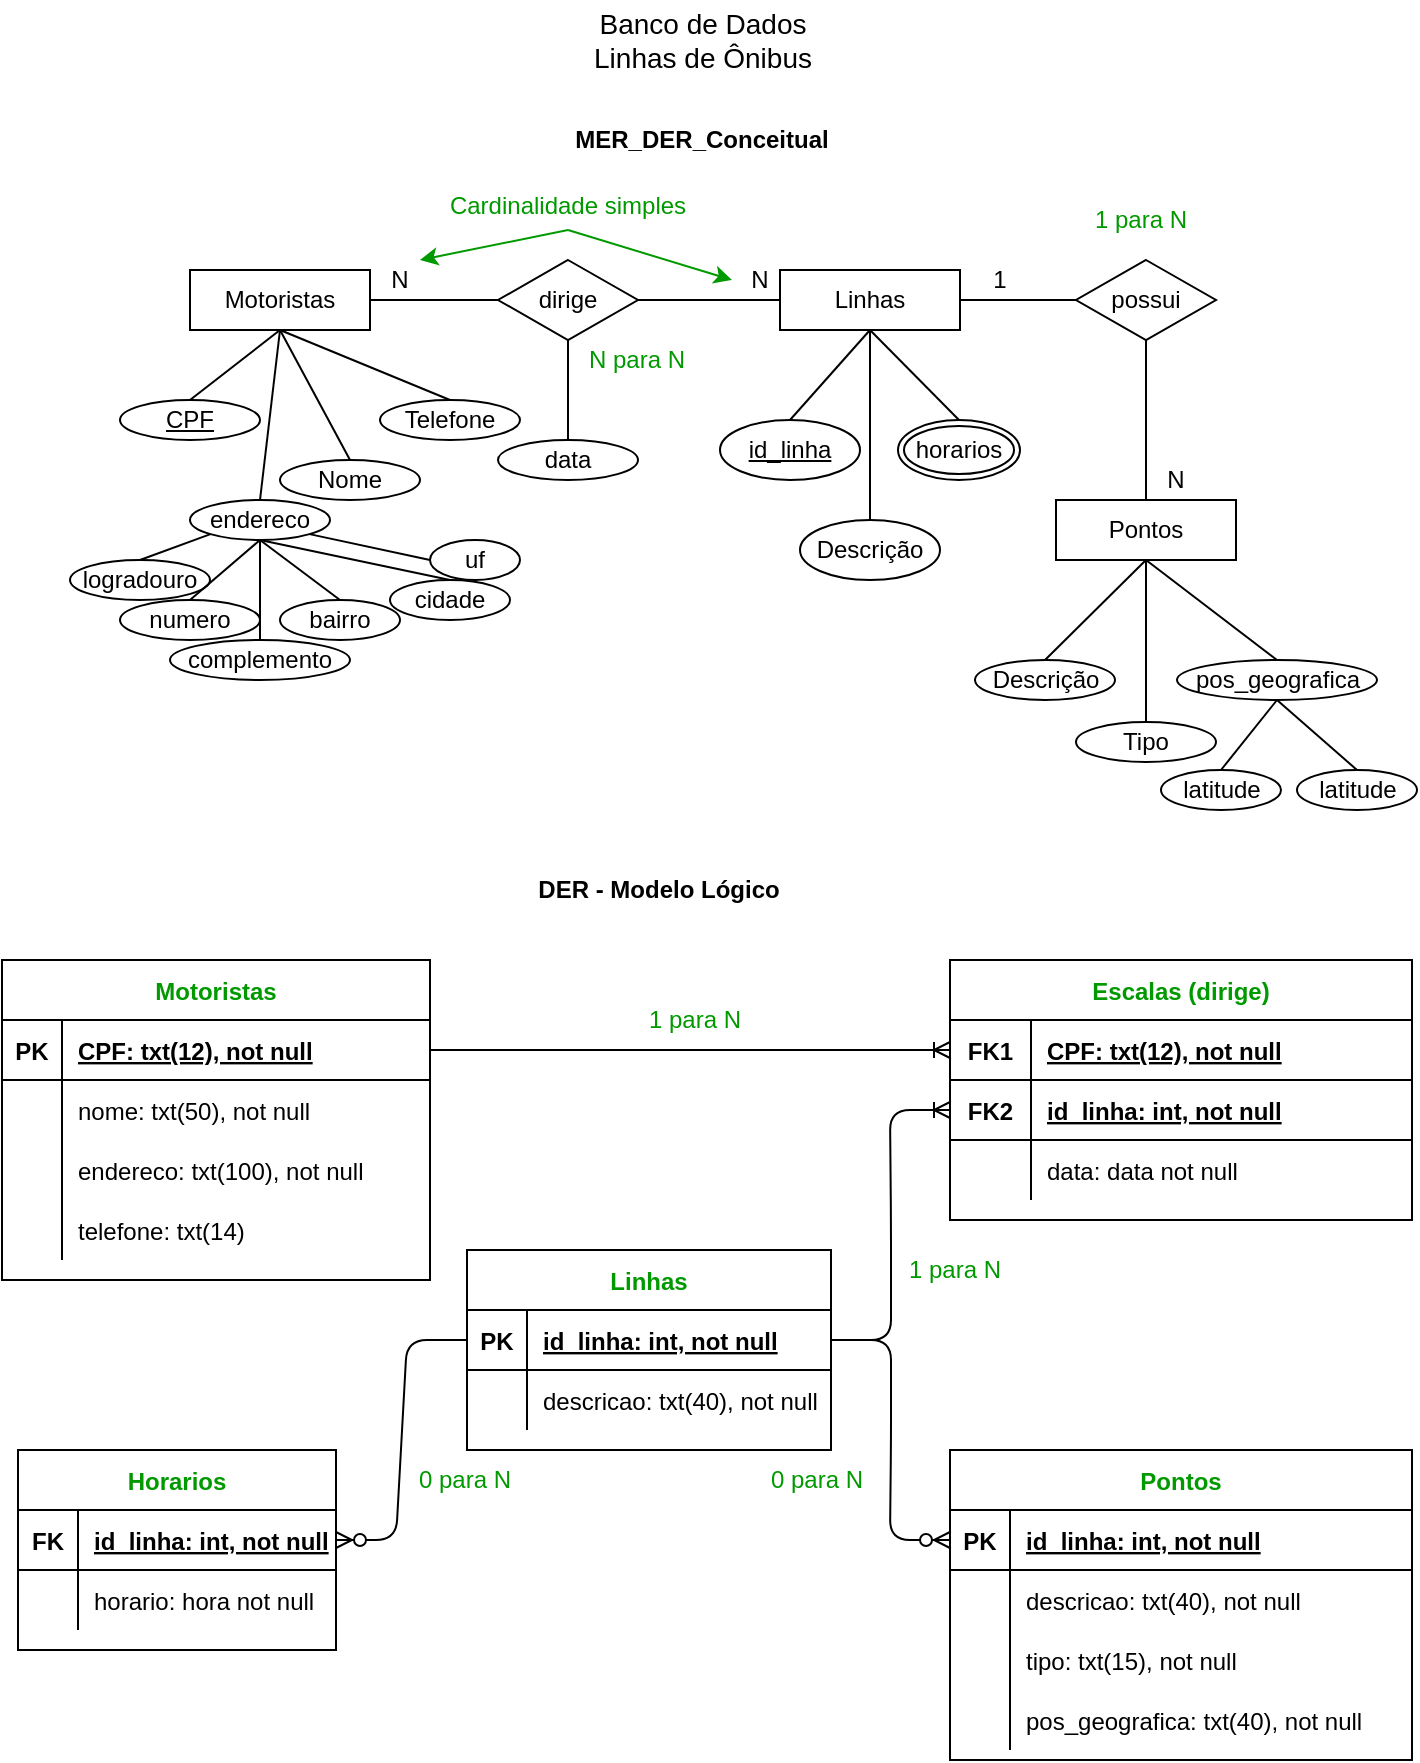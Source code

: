 <mxfile version="14.9.6" type="device"><diagram id="WZyPg6S1BU_BURPYEIjD" name="Page-1"><mxGraphModel dx="1185" dy="588" grid="1" gridSize="10" guides="1" tooltips="1" connect="1" arrows="1" fold="1" page="1" pageScale="1" pageWidth="827" pageHeight="1169" math="0" shadow="0"><root><mxCell id="0"/><mxCell id="1" parent="0"/><mxCell id="3CQxLzvppIwBlzLmNVdO-1" value="Motoristas" style="rounded=0;whiteSpace=wrap;html=1;" parent="1" vertex="1"><mxGeometry x="149" y="165" width="90" height="30" as="geometry"/></mxCell><mxCell id="3CQxLzvppIwBlzLmNVdO-2" style="rounded=0;orthogonalLoop=1;jettySize=auto;html=1;exitX=0.5;exitY=0;exitDx=0;exitDy=0;endArrow=none;endFill=0;entryX=0.5;entryY=1;entryDx=0;entryDy=0;" parent="1" source="3CQxLzvppIwBlzLmNVdO-3" target="3CQxLzvppIwBlzLmNVdO-1" edge="1"><mxGeometry relative="1" as="geometry"><mxPoint x="189" y="195" as="targetPoint"/></mxGeometry></mxCell><mxCell id="3CQxLzvppIwBlzLmNVdO-3" value="CPF" style="ellipse;whiteSpace=wrap;html=1;fontStyle=4" parent="1" vertex="1"><mxGeometry x="114" y="230" width="70" height="20" as="geometry"/></mxCell><mxCell id="3CQxLzvppIwBlzLmNVdO-4" style="edgeStyle=none;rounded=0;orthogonalLoop=1;jettySize=auto;html=1;exitX=0.5;exitY=0;exitDx=0;exitDy=0;endArrow=none;endFill=0;entryX=0.5;entryY=1;entryDx=0;entryDy=0;" parent="1" source="3CQxLzvppIwBlzLmNVdO-5" target="3CQxLzvppIwBlzLmNVdO-1" edge="1"><mxGeometry relative="1" as="geometry"><mxPoint x="199" y="195" as="targetPoint"/></mxGeometry></mxCell><mxCell id="3CQxLzvppIwBlzLmNVdO-5" value="Nome" style="ellipse;whiteSpace=wrap;html=1;" parent="1" vertex="1"><mxGeometry x="194" y="260" width="70" height="20" as="geometry"/></mxCell><mxCell id="3CQxLzvppIwBlzLmNVdO-6" style="edgeStyle=none;rounded=0;orthogonalLoop=1;jettySize=auto;html=1;exitX=0.5;exitY=0;exitDx=0;exitDy=0;endArrow=none;endFill=0;entryX=0.5;entryY=1;entryDx=0;entryDy=0;" parent="1" source="3CQxLzvppIwBlzLmNVdO-7" target="3CQxLzvppIwBlzLmNVdO-1" edge="1"><mxGeometry relative="1" as="geometry"><mxPoint x="219" y="200" as="targetPoint"/></mxGeometry></mxCell><mxCell id="3CQxLzvppIwBlzLmNVdO-7" value="Telefone" style="ellipse;whiteSpace=wrap;html=1;" parent="1" vertex="1"><mxGeometry x="244" y="230" width="70" height="20" as="geometry"/></mxCell><mxCell id="pTmxOj015M6I7XcyV7BV-4" style="rounded=0;orthogonalLoop=1;jettySize=auto;html=1;exitX=0.5;exitY=0;exitDx=0;exitDy=0;entryX=0.5;entryY=1;entryDx=0;entryDy=0;endArrow=none;endFill=0;" edge="1" parent="1" source="3CQxLzvppIwBlzLmNVdO-10" target="3CQxLzvppIwBlzLmNVdO-24"><mxGeometry relative="1" as="geometry"/></mxCell><mxCell id="3CQxLzvppIwBlzLmNVdO-10" value="Pontos" style="rounded=0;whiteSpace=wrap;html=1;" parent="1" vertex="1"><mxGeometry x="582" y="280" width="90" height="30" as="geometry"/></mxCell><mxCell id="3CQxLzvppIwBlzLmNVdO-13" style="edgeStyle=none;rounded=0;orthogonalLoop=1;jettySize=auto;html=1;endArrow=none;endFill=0;exitX=0.5;exitY=0;exitDx=0;exitDy=0;entryX=0.5;entryY=1;entryDx=0;entryDy=0;" parent="1" source="3CQxLzvppIwBlzLmNVdO-14" target="3CQxLzvppIwBlzLmNVdO-10" edge="1"><mxGeometry relative="1" as="geometry"><mxPoint x="591.5" y="340" as="sourcePoint"/><mxPoint x="602.5" y="330" as="targetPoint"/></mxGeometry></mxCell><mxCell id="3CQxLzvppIwBlzLmNVdO-14" value="Descrição" style="ellipse;whiteSpace=wrap;html=1;" parent="1" vertex="1"><mxGeometry x="541.5" y="360" width="70" height="20" as="geometry"/></mxCell><mxCell id="3CQxLzvppIwBlzLmNVdO-15" style="edgeStyle=none;rounded=0;orthogonalLoop=1;jettySize=auto;html=1;exitX=0.5;exitY=0;exitDx=0;exitDy=0;entryX=0.5;entryY=1;entryDx=0;entryDy=0;endArrow=none;endFill=0;" parent="1" source="3CQxLzvppIwBlzLmNVdO-16" target="3CQxLzvppIwBlzLmNVdO-10" edge="1"><mxGeometry relative="1" as="geometry"/></mxCell><mxCell id="3CQxLzvppIwBlzLmNVdO-16" value="Tipo" style="ellipse;whiteSpace=wrap;html=1;" parent="1" vertex="1"><mxGeometry x="592" y="391" width="70" height="20" as="geometry"/></mxCell><mxCell id="3CQxLzvppIwBlzLmNVdO-18" value="Linhas" style="rounded=0;whiteSpace=wrap;html=1;" parent="1" vertex="1"><mxGeometry x="444" y="165" width="90" height="30" as="geometry"/></mxCell><mxCell id="3CQxLzvppIwBlzLmNVdO-22" style="edgeStyle=none;rounded=0;orthogonalLoop=1;jettySize=auto;html=1;exitX=0.5;exitY=0;exitDx=0;exitDy=0;entryX=0.5;entryY=1;entryDx=0;entryDy=0;endArrow=none;endFill=0;" parent="1" source="3CQxLzvppIwBlzLmNVdO-19" target="3CQxLzvppIwBlzLmNVdO-18" edge="1"><mxGeometry relative="1" as="geometry"/></mxCell><mxCell id="3CQxLzvppIwBlzLmNVdO-19" value="Descrição" style="ellipse;whiteSpace=wrap;html=1;" parent="1" vertex="1"><mxGeometry x="454" y="290" width="70" height="30" as="geometry"/></mxCell><mxCell id="3CQxLzvppIwBlzLmNVdO-21" style="rounded=0;orthogonalLoop=1;jettySize=auto;html=1;exitX=0.5;exitY=0;exitDx=0;exitDy=0;entryX=0.5;entryY=1;entryDx=0;entryDy=0;endArrow=none;endFill=0;" parent="1" source="3CQxLzvppIwBlzLmNVdO-20" target="3CQxLzvppIwBlzLmNVdO-18" edge="1"><mxGeometry relative="1" as="geometry"/></mxCell><mxCell id="3CQxLzvppIwBlzLmNVdO-20" value="id_linha" style="ellipse;whiteSpace=wrap;html=1;fontStyle=4" parent="1" vertex="1"><mxGeometry x="414" y="240" width="70" height="30" as="geometry"/></mxCell><mxCell id="3CQxLzvppIwBlzLmNVdO-26" style="edgeStyle=none;rounded=0;orthogonalLoop=1;jettySize=auto;html=1;exitX=0;exitY=0.5;exitDx=0;exitDy=0;entryX=1;entryY=0.5;entryDx=0;entryDy=0;endArrow=none;endFill=0;" parent="1" source="3CQxLzvppIwBlzLmNVdO-24" target="3CQxLzvppIwBlzLmNVdO-18" edge="1"><mxGeometry relative="1" as="geometry"><mxPoint x="579" y="180" as="targetPoint"/></mxGeometry></mxCell><mxCell id="3CQxLzvppIwBlzLmNVdO-24" value="possui" style="rhombus;whiteSpace=wrap;html=1;" parent="1" vertex="1"><mxGeometry x="592" y="160" width="70" height="40" as="geometry"/></mxCell><mxCell id="3CQxLzvppIwBlzLmNVdO-27" value="1" style="text;html=1;strokeColor=none;fillColor=none;align=center;verticalAlign=middle;whiteSpace=wrap;rounded=0;" parent="1" vertex="1"><mxGeometry x="544" y="160" width="20" height="20" as="geometry"/></mxCell><mxCell id="3CQxLzvppIwBlzLmNVdO-28" value="N" style="text;html=1;strokeColor=none;fillColor=none;align=center;verticalAlign=middle;whiteSpace=wrap;rounded=0;" parent="1" vertex="1"><mxGeometry x="631.5" y="260" width="20" height="20" as="geometry"/></mxCell><mxCell id="3CQxLzvppIwBlzLmNVdO-30" style="edgeStyle=none;rounded=0;orthogonalLoop=1;jettySize=auto;html=1;exitX=1;exitY=0.5;exitDx=0;exitDy=0;entryX=0;entryY=0.5;entryDx=0;entryDy=0;endArrow=none;endFill=0;" parent="1" source="3CQxLzvppIwBlzLmNVdO-29" target="3CQxLzvppIwBlzLmNVdO-18" edge="1"><mxGeometry relative="1" as="geometry"/></mxCell><mxCell id="3CQxLzvppIwBlzLmNVdO-31" style="edgeStyle=none;rounded=0;orthogonalLoop=1;jettySize=auto;html=1;exitX=0;exitY=0.5;exitDx=0;exitDy=0;entryX=1;entryY=0.5;entryDx=0;entryDy=0;endArrow=none;endFill=0;" parent="1" source="3CQxLzvppIwBlzLmNVdO-29" target="3CQxLzvppIwBlzLmNVdO-1" edge="1"><mxGeometry relative="1" as="geometry"/></mxCell><mxCell id="3CQxLzvppIwBlzLmNVdO-29" value="dirige" style="rhombus;whiteSpace=wrap;html=1;" parent="1" vertex="1"><mxGeometry x="303" y="160" width="70" height="40" as="geometry"/></mxCell><mxCell id="3CQxLzvppIwBlzLmNVdO-32" value="N" style="text;html=1;strokeColor=none;fillColor=none;align=center;verticalAlign=middle;whiteSpace=wrap;rounded=0;" parent="1" vertex="1"><mxGeometry x="244" y="160" width="20" height="20" as="geometry"/></mxCell><mxCell id="3CQxLzvppIwBlzLmNVdO-33" value="N" style="text;html=1;strokeColor=none;fillColor=none;align=center;verticalAlign=middle;whiteSpace=wrap;rounded=0;" parent="1" vertex="1"><mxGeometry x="424" y="160" width="20" height="20" as="geometry"/></mxCell><mxCell id="3CQxLzvppIwBlzLmNVdO-37" value="MER_DER_Conceitual" style="text;html=1;strokeColor=none;fillColor=none;align=center;verticalAlign=middle;whiteSpace=wrap;rounded=0;fontStyle=1" parent="1" vertex="1"><mxGeometry x="340" y="90" width="130" height="20" as="geometry"/></mxCell><mxCell id="3CQxLzvppIwBlzLmNVdO-38" value="Banco de Dados&lt;br style=&quot;font-size: 14px;&quot;&gt;Linhas de Ônibus" style="text;html=1;strokeColor=none;fillColor=none;align=center;verticalAlign=middle;whiteSpace=wrap;rounded=0;fontSize=14;" parent="1" vertex="1"><mxGeometry x="292.5" y="30" width="225" height="40" as="geometry"/></mxCell><mxCell id="pTmxOj015M6I7XcyV7BV-8" style="edgeStyle=none;rounded=0;orthogonalLoop=1;jettySize=auto;html=1;exitX=0.5;exitY=0;exitDx=0;exitDy=0;entryX=0.5;entryY=1;entryDx=0;entryDy=0;endArrow=none;endFill=0;" edge="1" parent="1" source="pTmxOj015M6I7XcyV7BV-7" target="3CQxLzvppIwBlzLmNVdO-29"><mxGeometry relative="1" as="geometry"/></mxCell><mxCell id="pTmxOj015M6I7XcyV7BV-7" value="data" style="ellipse;whiteSpace=wrap;html=1;" vertex="1" parent="1"><mxGeometry x="303" y="250" width="70" height="20" as="geometry"/></mxCell><mxCell id="pTmxOj015M6I7XcyV7BV-10" style="edgeStyle=none;rounded=0;orthogonalLoop=1;jettySize=auto;html=1;exitX=0.5;exitY=0;exitDx=0;exitDy=0;entryX=0.5;entryY=1;entryDx=0;entryDy=0;endArrow=none;endFill=0;" edge="1" parent="1" source="pTmxOj015M6I7XcyV7BV-9" target="3CQxLzvppIwBlzLmNVdO-18"><mxGeometry relative="1" as="geometry"/></mxCell><mxCell id="pTmxOj015M6I7XcyV7BV-9" value="horarios" style="ellipse;shape=doubleEllipse;margin=3;whiteSpace=wrap;html=1;align=center;" vertex="1" parent="1"><mxGeometry x="503" y="240" width="61" height="30" as="geometry"/></mxCell><mxCell id="pTmxOj015M6I7XcyV7BV-14" style="edgeStyle=none;rounded=0;orthogonalLoop=1;jettySize=auto;html=1;exitX=0.5;exitY=0;exitDx=0;exitDy=0;entryX=0.5;entryY=1;entryDx=0;entryDy=0;fontSize=14;endArrow=none;endFill=0;" edge="1" parent="1" source="pTmxOj015M6I7XcyV7BV-13" target="3CQxLzvppIwBlzLmNVdO-1"><mxGeometry relative="1" as="geometry"/></mxCell><mxCell id="pTmxOj015M6I7XcyV7BV-13" value="endereco" style="ellipse;whiteSpace=wrap;html=1;" vertex="1" parent="1"><mxGeometry x="149" y="280" width="70" height="20" as="geometry"/></mxCell><mxCell id="pTmxOj015M6I7XcyV7BV-21" style="edgeStyle=none;rounded=0;orthogonalLoop=1;jettySize=auto;html=1;exitX=0.5;exitY=0;exitDx=0;exitDy=0;entryX=0;entryY=1;entryDx=0;entryDy=0;fontSize=14;endArrow=none;endFill=0;" edge="1" parent="1" source="pTmxOj015M6I7XcyV7BV-15" target="pTmxOj015M6I7XcyV7BV-13"><mxGeometry relative="1" as="geometry"/></mxCell><mxCell id="pTmxOj015M6I7XcyV7BV-15" value="logradouro" style="ellipse;whiteSpace=wrap;html=1;" vertex="1" parent="1"><mxGeometry x="89" y="310" width="70" height="20" as="geometry"/></mxCell><mxCell id="pTmxOj015M6I7XcyV7BV-22" style="edgeStyle=none;rounded=0;orthogonalLoop=1;jettySize=auto;html=1;exitX=0.5;exitY=0;exitDx=0;exitDy=0;entryX=0.5;entryY=1;entryDx=0;entryDy=0;fontSize=14;endArrow=none;endFill=0;" edge="1" parent="1" source="pTmxOj015M6I7XcyV7BV-16" target="pTmxOj015M6I7XcyV7BV-13"><mxGeometry relative="1" as="geometry"/></mxCell><mxCell id="pTmxOj015M6I7XcyV7BV-16" value="numero" style="ellipse;whiteSpace=wrap;html=1;" vertex="1" parent="1"><mxGeometry x="114" y="330" width="70" height="20" as="geometry"/></mxCell><mxCell id="pTmxOj015M6I7XcyV7BV-23" style="edgeStyle=none;rounded=0;orthogonalLoop=1;jettySize=auto;html=1;exitX=0.5;exitY=0;exitDx=0;exitDy=0;fontSize=14;endArrow=none;endFill=0;" edge="1" parent="1" source="pTmxOj015M6I7XcyV7BV-17"><mxGeometry relative="1" as="geometry"><mxPoint x="184" y="300" as="targetPoint"/></mxGeometry></mxCell><mxCell id="pTmxOj015M6I7XcyV7BV-17" value="complemento" style="ellipse;whiteSpace=wrap;html=1;" vertex="1" parent="1"><mxGeometry x="139" y="350" width="90" height="20" as="geometry"/></mxCell><mxCell id="pTmxOj015M6I7XcyV7BV-24" style="edgeStyle=none;rounded=0;orthogonalLoop=1;jettySize=auto;html=1;exitX=0.5;exitY=0;exitDx=0;exitDy=0;entryX=0.5;entryY=1;entryDx=0;entryDy=0;fontSize=14;endArrow=none;endFill=0;" edge="1" parent="1" source="pTmxOj015M6I7XcyV7BV-18" target="pTmxOj015M6I7XcyV7BV-13"><mxGeometry relative="1" as="geometry"/></mxCell><mxCell id="pTmxOj015M6I7XcyV7BV-18" value="bairro" style="ellipse;whiteSpace=wrap;html=1;" vertex="1" parent="1"><mxGeometry x="194" y="330" width="60" height="20" as="geometry"/></mxCell><mxCell id="pTmxOj015M6I7XcyV7BV-25" style="edgeStyle=none;rounded=0;orthogonalLoop=1;jettySize=auto;html=1;exitX=0.5;exitY=0;exitDx=0;exitDy=0;entryX=0.5;entryY=1;entryDx=0;entryDy=0;fontSize=14;endArrow=none;endFill=0;" edge="1" parent="1" source="pTmxOj015M6I7XcyV7BV-19" target="pTmxOj015M6I7XcyV7BV-13"><mxGeometry relative="1" as="geometry"/></mxCell><mxCell id="pTmxOj015M6I7XcyV7BV-19" value="cidade" style="ellipse;whiteSpace=wrap;html=1;" vertex="1" parent="1"><mxGeometry x="249" y="320" width="60" height="20" as="geometry"/></mxCell><mxCell id="pTmxOj015M6I7XcyV7BV-26" style="edgeStyle=none;rounded=0;orthogonalLoop=1;jettySize=auto;html=1;exitX=0;exitY=0.5;exitDx=0;exitDy=0;entryX=1;entryY=1;entryDx=0;entryDy=0;fontSize=14;endArrow=none;endFill=0;" edge="1" parent="1" source="pTmxOj015M6I7XcyV7BV-20" target="pTmxOj015M6I7XcyV7BV-13"><mxGeometry relative="1" as="geometry"/></mxCell><mxCell id="pTmxOj015M6I7XcyV7BV-20" value="uf" style="ellipse;whiteSpace=wrap;html=1;" vertex="1" parent="1"><mxGeometry x="269" y="300" width="45" height="20" as="geometry"/></mxCell><mxCell id="pTmxOj015M6I7XcyV7BV-27" style="edgeStyle=none;rounded=0;orthogonalLoop=1;jettySize=auto;html=1;exitX=0.5;exitY=1;exitDx=0;exitDy=0;fontSize=12;fontColor=#009900;endArrow=classic;endFill=1;strokeColor=#009900;" edge="1" parent="1" source="pTmxOj015M6I7XcyV7BV-28"><mxGeometry relative="1" as="geometry"><mxPoint x="420" y="170" as="targetPoint"/><mxPoint x="333" y="160" as="sourcePoint"/></mxGeometry></mxCell><mxCell id="pTmxOj015M6I7XcyV7BV-28" value="Cardinalidade simples" style="text;html=1;strokeColor=none;fillColor=none;align=center;verticalAlign=middle;whiteSpace=wrap;rounded=0;fontSize=12;fontColor=#009900;" vertex="1" parent="1"><mxGeometry x="254" y="120" width="168" height="25" as="geometry"/></mxCell><mxCell id="pTmxOj015M6I7XcyV7BV-29" style="edgeStyle=none;rounded=0;orthogonalLoop=1;jettySize=auto;html=1;fontSize=12;fontColor=#009900;endArrow=classic;endFill=1;strokeColor=#009900;exitX=0.5;exitY=1;exitDx=0;exitDy=0;entryX=1;entryY=0;entryDx=0;entryDy=0;" edge="1" parent="1" source="pTmxOj015M6I7XcyV7BV-28" target="3CQxLzvppIwBlzLmNVdO-32"><mxGeometry relative="1" as="geometry"><mxPoint x="333" y="160" as="sourcePoint"/><mxPoint x="329" y="389.211" as="targetPoint"/></mxGeometry></mxCell><mxCell id="pTmxOj015M6I7XcyV7BV-30" value="DER - Modelo Lógico" style="text;html=1;strokeColor=none;fillColor=none;align=center;verticalAlign=middle;whiteSpace=wrap;rounded=0;fontStyle=1" vertex="1" parent="1"><mxGeometry x="277" y="460" width="213" height="30" as="geometry"/></mxCell><mxCell id="pTmxOj015M6I7XcyV7BV-31" value="Motoristas" style="shape=table;startSize=30;container=1;collapsible=1;childLayout=tableLayout;fixedRows=1;rowLines=0;fontStyle=1;align=center;resizeLast=1;fontSize=12;fontColor=#009900;" vertex="1" parent="1"><mxGeometry x="55" y="510" width="214" height="160" as="geometry"/></mxCell><mxCell id="pTmxOj015M6I7XcyV7BV-32" value="" style="shape=partialRectangle;collapsible=0;dropTarget=0;pointerEvents=0;fillColor=none;top=0;left=0;bottom=1;right=0;points=[[0,0.5],[1,0.5]];portConstraint=eastwest;" vertex="1" parent="pTmxOj015M6I7XcyV7BV-31"><mxGeometry y="30" width="214" height="30" as="geometry"/></mxCell><mxCell id="pTmxOj015M6I7XcyV7BV-33" value="PK" style="shape=partialRectangle;connectable=0;fillColor=none;top=0;left=0;bottom=0;right=0;fontStyle=1;overflow=hidden;" vertex="1" parent="pTmxOj015M6I7XcyV7BV-32"><mxGeometry width="30" height="30" as="geometry"/></mxCell><mxCell id="pTmxOj015M6I7XcyV7BV-34" value="CPF: txt(12), not null" style="shape=partialRectangle;connectable=0;fillColor=none;top=0;left=0;bottom=0;right=0;align=left;spacingLeft=6;fontStyle=5;overflow=hidden;" vertex="1" parent="pTmxOj015M6I7XcyV7BV-32"><mxGeometry x="30" width="184" height="30" as="geometry"/></mxCell><mxCell id="pTmxOj015M6I7XcyV7BV-35" value="" style="shape=partialRectangle;collapsible=0;dropTarget=0;pointerEvents=0;fillColor=none;top=0;left=0;bottom=0;right=0;points=[[0,0.5],[1,0.5]];portConstraint=eastwest;" vertex="1" parent="pTmxOj015M6I7XcyV7BV-31"><mxGeometry y="60" width="214" height="30" as="geometry"/></mxCell><mxCell id="pTmxOj015M6I7XcyV7BV-36" value="" style="shape=partialRectangle;connectable=0;fillColor=none;top=0;left=0;bottom=0;right=0;editable=1;overflow=hidden;" vertex="1" parent="pTmxOj015M6I7XcyV7BV-35"><mxGeometry width="30" height="30" as="geometry"/></mxCell><mxCell id="pTmxOj015M6I7XcyV7BV-37" value="nome: txt(50), not null" style="shape=partialRectangle;connectable=0;fillColor=none;top=0;left=0;bottom=0;right=0;align=left;spacingLeft=6;overflow=hidden;" vertex="1" parent="pTmxOj015M6I7XcyV7BV-35"><mxGeometry x="30" width="184" height="30" as="geometry"/></mxCell><mxCell id="pTmxOj015M6I7XcyV7BV-38" value="" style="shape=partialRectangle;collapsible=0;dropTarget=0;pointerEvents=0;fillColor=none;top=0;left=0;bottom=0;right=0;points=[[0,0.5],[1,0.5]];portConstraint=eastwest;" vertex="1" parent="pTmxOj015M6I7XcyV7BV-31"><mxGeometry y="90" width="214" height="30" as="geometry"/></mxCell><mxCell id="pTmxOj015M6I7XcyV7BV-39" value="" style="shape=partialRectangle;connectable=0;fillColor=none;top=0;left=0;bottom=0;right=0;editable=1;overflow=hidden;" vertex="1" parent="pTmxOj015M6I7XcyV7BV-38"><mxGeometry width="30" height="30" as="geometry"/></mxCell><mxCell id="pTmxOj015M6I7XcyV7BV-40" value="endereco: txt(100), not null" style="shape=partialRectangle;connectable=0;fillColor=none;top=0;left=0;bottom=0;right=0;align=left;spacingLeft=6;overflow=hidden;" vertex="1" parent="pTmxOj015M6I7XcyV7BV-38"><mxGeometry x="30" width="184" height="30" as="geometry"/></mxCell><mxCell id="pTmxOj015M6I7XcyV7BV-41" value="" style="shape=partialRectangle;collapsible=0;dropTarget=0;pointerEvents=0;fillColor=none;top=0;left=0;bottom=0;right=0;points=[[0,0.5],[1,0.5]];portConstraint=eastwest;" vertex="1" parent="pTmxOj015M6I7XcyV7BV-31"><mxGeometry y="120" width="214" height="30" as="geometry"/></mxCell><mxCell id="pTmxOj015M6I7XcyV7BV-42" value="" style="shape=partialRectangle;connectable=0;fillColor=none;top=0;left=0;bottom=0;right=0;editable=1;overflow=hidden;" vertex="1" parent="pTmxOj015M6I7XcyV7BV-41"><mxGeometry width="30" height="30" as="geometry"/></mxCell><mxCell id="pTmxOj015M6I7XcyV7BV-43" value="telefone: txt(14)" style="shape=partialRectangle;connectable=0;fillColor=none;top=0;left=0;bottom=0;right=0;align=left;spacingLeft=6;overflow=hidden;" vertex="1" parent="pTmxOj015M6I7XcyV7BV-41"><mxGeometry x="30" width="184" height="30" as="geometry"/></mxCell><mxCell id="pTmxOj015M6I7XcyV7BV-47" value="Escalas (dirige)" style="shape=table;startSize=30;container=1;collapsible=1;childLayout=tableLayout;fixedRows=1;rowLines=0;fontStyle=1;align=center;resizeLast=1;fontSize=12;fontColor=#009900;" vertex="1" parent="1"><mxGeometry x="529" y="510" width="231" height="130" as="geometry"/></mxCell><mxCell id="pTmxOj015M6I7XcyV7BV-48" value="" style="shape=partialRectangle;collapsible=0;dropTarget=0;pointerEvents=0;fillColor=none;top=0;left=0;bottom=1;right=0;points=[[0,0.5],[1,0.5]];portConstraint=eastwest;" vertex="1" parent="pTmxOj015M6I7XcyV7BV-47"><mxGeometry y="30" width="231" height="30" as="geometry"/></mxCell><mxCell id="pTmxOj015M6I7XcyV7BV-49" value="FK1" style="shape=partialRectangle;connectable=0;fillColor=none;top=0;left=0;bottom=0;right=0;fontStyle=1;overflow=hidden;" vertex="1" parent="pTmxOj015M6I7XcyV7BV-48"><mxGeometry width="40.5" height="30" as="geometry"/></mxCell><mxCell id="pTmxOj015M6I7XcyV7BV-50" value="CPF: txt(12), not null" style="shape=partialRectangle;connectable=0;fillColor=none;top=0;left=0;bottom=0;right=0;align=left;spacingLeft=6;fontStyle=5;overflow=hidden;" vertex="1" parent="pTmxOj015M6I7XcyV7BV-48"><mxGeometry x="40.5" width="190.5" height="30" as="geometry"/></mxCell><mxCell id="pTmxOj015M6I7XcyV7BV-51" value="" style="shape=partialRectangle;collapsible=0;dropTarget=0;pointerEvents=0;fillColor=none;top=0;left=0;bottom=1;right=0;points=[[0,0.5],[1,0.5]];portConstraint=eastwest;" vertex="1" parent="pTmxOj015M6I7XcyV7BV-47"><mxGeometry y="60" width="231" height="30" as="geometry"/></mxCell><mxCell id="pTmxOj015M6I7XcyV7BV-52" value="FK2" style="shape=partialRectangle;connectable=0;fillColor=none;top=0;left=0;bottom=0;right=0;fontStyle=1;overflow=hidden;" vertex="1" parent="pTmxOj015M6I7XcyV7BV-51"><mxGeometry width="40.5" height="30" as="geometry"/></mxCell><mxCell id="pTmxOj015M6I7XcyV7BV-53" value="id_linha: int, not null" style="shape=partialRectangle;connectable=0;fillColor=none;top=0;left=0;bottom=0;right=0;align=left;spacingLeft=6;fontStyle=5;overflow=hidden;" vertex="1" parent="pTmxOj015M6I7XcyV7BV-51"><mxGeometry x="40.5" width="190.5" height="30" as="geometry"/></mxCell><mxCell id="pTmxOj015M6I7XcyV7BV-54" value="" style="shape=partialRectangle;collapsible=0;dropTarget=0;pointerEvents=0;fillColor=none;top=0;left=0;bottom=0;right=0;points=[[0,0.5],[1,0.5]];portConstraint=eastwest;" vertex="1" parent="pTmxOj015M6I7XcyV7BV-47"><mxGeometry y="90" width="231" height="30" as="geometry"/></mxCell><mxCell id="pTmxOj015M6I7XcyV7BV-55" value="" style="shape=partialRectangle;connectable=0;fillColor=none;top=0;left=0;bottom=0;right=0;editable=1;overflow=hidden;" vertex="1" parent="pTmxOj015M6I7XcyV7BV-54"><mxGeometry width="40.5" height="30" as="geometry"/></mxCell><mxCell id="pTmxOj015M6I7XcyV7BV-56" value="data: data not null" style="shape=partialRectangle;connectable=0;fillColor=none;top=0;left=0;bottom=0;right=0;align=left;spacingLeft=6;overflow=hidden;" vertex="1" parent="pTmxOj015M6I7XcyV7BV-54"><mxGeometry x="40.5" width="190.5" height="30" as="geometry"/></mxCell><mxCell id="pTmxOj015M6I7XcyV7BV-74" value="Linhas" style="shape=table;startSize=30;container=1;collapsible=1;childLayout=tableLayout;fixedRows=1;rowLines=0;fontStyle=1;align=center;resizeLast=1;fontSize=12;fontColor=#009900;" vertex="1" parent="1"><mxGeometry x="287.5" y="655" width="182" height="100" as="geometry"/></mxCell><mxCell id="pTmxOj015M6I7XcyV7BV-75" value="" style="shape=partialRectangle;collapsible=0;dropTarget=0;pointerEvents=0;fillColor=none;top=0;left=0;bottom=1;right=0;points=[[0,0.5],[1,0.5]];portConstraint=eastwest;" vertex="1" parent="pTmxOj015M6I7XcyV7BV-74"><mxGeometry y="30" width="182" height="30" as="geometry"/></mxCell><mxCell id="pTmxOj015M6I7XcyV7BV-76" value="PK" style="shape=partialRectangle;connectable=0;fillColor=none;top=0;left=0;bottom=0;right=0;fontStyle=1;overflow=hidden;" vertex="1" parent="pTmxOj015M6I7XcyV7BV-75"><mxGeometry width="30" height="30" as="geometry"/></mxCell><mxCell id="pTmxOj015M6I7XcyV7BV-77" value="id_linha: int, not null" style="shape=partialRectangle;connectable=0;fillColor=none;top=0;left=0;bottom=0;right=0;align=left;spacingLeft=6;fontStyle=5;overflow=hidden;" vertex="1" parent="pTmxOj015M6I7XcyV7BV-75"><mxGeometry x="30" width="152" height="30" as="geometry"/></mxCell><mxCell id="pTmxOj015M6I7XcyV7BV-78" value="" style="shape=partialRectangle;collapsible=0;dropTarget=0;pointerEvents=0;fillColor=none;top=0;left=0;bottom=0;right=0;points=[[0,0.5],[1,0.5]];portConstraint=eastwest;" vertex="1" parent="pTmxOj015M6I7XcyV7BV-74"><mxGeometry y="60" width="182" height="30" as="geometry"/></mxCell><mxCell id="pTmxOj015M6I7XcyV7BV-79" value="" style="shape=partialRectangle;connectable=0;fillColor=none;top=0;left=0;bottom=0;right=0;editable=1;overflow=hidden;" vertex="1" parent="pTmxOj015M6I7XcyV7BV-78"><mxGeometry width="30" height="30" as="geometry"/></mxCell><mxCell id="pTmxOj015M6I7XcyV7BV-80" value="descricao: txt(40), not null" style="shape=partialRectangle;connectable=0;fillColor=none;top=0;left=0;bottom=0;right=0;align=left;spacingLeft=6;overflow=hidden;" vertex="1" parent="pTmxOj015M6I7XcyV7BV-78"><mxGeometry x="30" width="152" height="30" as="geometry"/></mxCell><mxCell id="pTmxOj015M6I7XcyV7BV-87" value="" style="edgeStyle=entityRelationEdgeStyle;fontSize=12;html=1;endArrow=ERoneToMany;fontColor=#009900;strokeColor=#000000;exitX=1;exitY=0.5;exitDx=0;exitDy=0;" edge="1" parent="1" source="pTmxOj015M6I7XcyV7BV-32" target="pTmxOj015M6I7XcyV7BV-48"><mxGeometry width="100" height="100" relative="1" as="geometry"><mxPoint x="312" y="565" as="sourcePoint"/><mxPoint x="251.5" y="635" as="targetPoint"/></mxGeometry></mxCell><mxCell id="pTmxOj015M6I7XcyV7BV-88" value="" style="edgeStyle=entityRelationEdgeStyle;fontSize=12;html=1;endArrow=ERoneToMany;fontColor=#009900;strokeColor=#000000;exitX=1;exitY=0.5;exitDx=0;exitDy=0;entryX=0;entryY=0.5;entryDx=0;entryDy=0;" edge="1" parent="1" source="pTmxOj015M6I7XcyV7BV-75" target="pTmxOj015M6I7XcyV7BV-51"><mxGeometry width="100" height="100" relative="1" as="geometry"><mxPoint x="306" y="630" as="sourcePoint"/><mxPoint x="406" y="530" as="targetPoint"/></mxGeometry></mxCell><mxCell id="pTmxOj015M6I7XcyV7BV-89" value="N para N" style="text;html=1;strokeColor=none;fillColor=none;align=center;verticalAlign=middle;whiteSpace=wrap;rounded=0;fontSize=12;fontColor=#009900;" vertex="1" parent="1"><mxGeometry x="343.5" y="200" width="56.5" height="20" as="geometry"/></mxCell><mxCell id="pTmxOj015M6I7XcyV7BV-95" value="1 para N" style="text;html=1;strokeColor=none;fillColor=none;align=center;verticalAlign=middle;whiteSpace=wrap;rounded=0;fontSize=12;fontColor=#009900;" vertex="1" parent="1"><mxGeometry x="595.5" y="130" width="56.5" height="20" as="geometry"/></mxCell><mxCell id="pTmxOj015M6I7XcyV7BV-96" value="Horarios" style="shape=table;startSize=30;container=1;collapsible=1;childLayout=tableLayout;fixedRows=1;rowLines=0;fontStyle=1;align=center;resizeLast=1;fontSize=12;fontColor=#009900;" vertex="1" parent="1"><mxGeometry x="63" y="755" width="159" height="100" as="geometry"/></mxCell><mxCell id="pTmxOj015M6I7XcyV7BV-97" value="" style="shape=partialRectangle;collapsible=0;dropTarget=0;pointerEvents=0;fillColor=none;top=0;left=0;bottom=1;right=0;points=[[0,0.5],[1,0.5]];portConstraint=eastwest;" vertex="1" parent="pTmxOj015M6I7XcyV7BV-96"><mxGeometry y="30" width="159" height="30" as="geometry"/></mxCell><mxCell id="pTmxOj015M6I7XcyV7BV-98" value="FK" style="shape=partialRectangle;connectable=0;fillColor=none;top=0;left=0;bottom=0;right=0;fontStyle=1;overflow=hidden;" vertex="1" parent="pTmxOj015M6I7XcyV7BV-97"><mxGeometry width="30" height="30" as="geometry"/></mxCell><mxCell id="pTmxOj015M6I7XcyV7BV-99" value="id_linha: int, not null" style="shape=partialRectangle;connectable=0;fillColor=none;top=0;left=0;bottom=0;right=0;align=left;spacingLeft=6;fontStyle=5;overflow=hidden;" vertex="1" parent="pTmxOj015M6I7XcyV7BV-97"><mxGeometry x="30" width="129" height="30" as="geometry"/></mxCell><mxCell id="pTmxOj015M6I7XcyV7BV-100" value="" style="shape=partialRectangle;collapsible=0;dropTarget=0;pointerEvents=0;fillColor=none;top=0;left=0;bottom=0;right=0;points=[[0,0.5],[1,0.5]];portConstraint=eastwest;" vertex="1" parent="pTmxOj015M6I7XcyV7BV-96"><mxGeometry y="60" width="159" height="30" as="geometry"/></mxCell><mxCell id="pTmxOj015M6I7XcyV7BV-101" value="" style="shape=partialRectangle;connectable=0;fillColor=none;top=0;left=0;bottom=0;right=0;editable=1;overflow=hidden;" vertex="1" parent="pTmxOj015M6I7XcyV7BV-100"><mxGeometry width="30" height="30" as="geometry"/></mxCell><mxCell id="pTmxOj015M6I7XcyV7BV-102" value="horario: hora not null" style="shape=partialRectangle;connectable=0;fillColor=none;top=0;left=0;bottom=0;right=0;align=left;spacingLeft=6;overflow=hidden;" vertex="1" parent="pTmxOj015M6I7XcyV7BV-100"><mxGeometry x="30" width="129" height="30" as="geometry"/></mxCell><mxCell id="pTmxOj015M6I7XcyV7BV-103" value="" style="edgeStyle=entityRelationEdgeStyle;fontSize=12;html=1;endArrow=ERzeroToMany;endFill=1;exitX=0;exitY=0.5;exitDx=0;exitDy=0;entryX=1;entryY=0.5;entryDx=0;entryDy=0;" edge="1" parent="1" source="pTmxOj015M6I7XcyV7BV-75" target="pTmxOj015M6I7XcyV7BV-97"><mxGeometry width="100" height="100" relative="1" as="geometry"><mxPoint x="325" y="770" as="sourcePoint"/><mxPoint x="425" y="670" as="targetPoint"/></mxGeometry></mxCell><mxCell id="pTmxOj015M6I7XcyV7BV-104" value="Pontos" style="shape=table;startSize=30;container=1;collapsible=1;childLayout=tableLayout;fixedRows=1;rowLines=0;fontStyle=1;align=center;resizeLast=1;fontSize=12;fontColor=#009900;" vertex="1" parent="1"><mxGeometry x="529" y="755" width="231" height="155" as="geometry"/></mxCell><mxCell id="pTmxOj015M6I7XcyV7BV-105" value="" style="shape=partialRectangle;collapsible=0;dropTarget=0;pointerEvents=0;fillColor=none;top=0;left=0;bottom=1;right=0;points=[[0,0.5],[1,0.5]];portConstraint=eastwest;" vertex="1" parent="pTmxOj015M6I7XcyV7BV-104"><mxGeometry y="30" width="231" height="30" as="geometry"/></mxCell><mxCell id="pTmxOj015M6I7XcyV7BV-106" value="PK" style="shape=partialRectangle;connectable=0;fillColor=none;top=0;left=0;bottom=0;right=0;fontStyle=1;overflow=hidden;" vertex="1" parent="pTmxOj015M6I7XcyV7BV-105"><mxGeometry width="30" height="30" as="geometry"/></mxCell><mxCell id="pTmxOj015M6I7XcyV7BV-107" value="id_linha: int, not null" style="shape=partialRectangle;connectable=0;fillColor=none;top=0;left=0;bottom=0;right=0;align=left;spacingLeft=6;fontStyle=5;overflow=hidden;" vertex="1" parent="pTmxOj015M6I7XcyV7BV-105"><mxGeometry x="30" width="201" height="30" as="geometry"/></mxCell><mxCell id="pTmxOj015M6I7XcyV7BV-108" value="" style="shape=partialRectangle;collapsible=0;dropTarget=0;pointerEvents=0;fillColor=none;top=0;left=0;bottom=0;right=0;points=[[0,0.5],[1,0.5]];portConstraint=eastwest;" vertex="1" parent="pTmxOj015M6I7XcyV7BV-104"><mxGeometry y="60" width="231" height="30" as="geometry"/></mxCell><mxCell id="pTmxOj015M6I7XcyV7BV-109" value="" style="shape=partialRectangle;connectable=0;fillColor=none;top=0;left=0;bottom=0;right=0;editable=1;overflow=hidden;" vertex="1" parent="pTmxOj015M6I7XcyV7BV-108"><mxGeometry width="30" height="30" as="geometry"/></mxCell><mxCell id="pTmxOj015M6I7XcyV7BV-110" value="descricao: txt(40), not null" style="shape=partialRectangle;connectable=0;fillColor=none;top=0;left=0;bottom=0;right=0;align=left;spacingLeft=6;overflow=hidden;" vertex="1" parent="pTmxOj015M6I7XcyV7BV-108"><mxGeometry x="30" width="201" height="30" as="geometry"/></mxCell><mxCell id="pTmxOj015M6I7XcyV7BV-127" value="" style="shape=partialRectangle;collapsible=0;dropTarget=0;pointerEvents=0;fillColor=none;top=0;left=0;bottom=0;right=0;points=[[0,0.5],[1,0.5]];portConstraint=eastwest;" vertex="1" parent="pTmxOj015M6I7XcyV7BV-104"><mxGeometry y="90" width="231" height="30" as="geometry"/></mxCell><mxCell id="pTmxOj015M6I7XcyV7BV-128" value="" style="shape=partialRectangle;connectable=0;fillColor=none;top=0;left=0;bottom=0;right=0;editable=1;overflow=hidden;" vertex="1" parent="pTmxOj015M6I7XcyV7BV-127"><mxGeometry width="30" height="30" as="geometry"/></mxCell><mxCell id="pTmxOj015M6I7XcyV7BV-129" value="tipo: txt(15), not null" style="shape=partialRectangle;connectable=0;fillColor=none;top=0;left=0;bottom=0;right=0;align=left;spacingLeft=6;overflow=hidden;" vertex="1" parent="pTmxOj015M6I7XcyV7BV-127"><mxGeometry x="30" width="201" height="30" as="geometry"/></mxCell><mxCell id="pTmxOj015M6I7XcyV7BV-117" value="" style="shape=partialRectangle;collapsible=0;dropTarget=0;pointerEvents=0;fillColor=none;top=0;left=0;bottom=0;right=0;points=[[0,0.5],[1,0.5]];portConstraint=eastwest;" vertex="1" parent="pTmxOj015M6I7XcyV7BV-104"><mxGeometry y="120" width="231" height="30" as="geometry"/></mxCell><mxCell id="pTmxOj015M6I7XcyV7BV-118" value="" style="shape=partialRectangle;connectable=0;fillColor=none;top=0;left=0;bottom=0;right=0;editable=1;overflow=hidden;" vertex="1" parent="pTmxOj015M6I7XcyV7BV-117"><mxGeometry width="30" height="30" as="geometry"/></mxCell><mxCell id="pTmxOj015M6I7XcyV7BV-119" value="pos_geografica: txt(40), not null" style="shape=partialRectangle;connectable=0;fillColor=none;top=0;left=0;bottom=0;right=0;align=left;spacingLeft=6;overflow=hidden;" vertex="1" parent="pTmxOj015M6I7XcyV7BV-117"><mxGeometry x="30" width="201" height="30" as="geometry"/></mxCell><mxCell id="pTmxOj015M6I7XcyV7BV-112" style="edgeStyle=none;rounded=0;orthogonalLoop=1;jettySize=auto;html=1;exitX=0.5;exitY=0;exitDx=0;exitDy=0;entryX=0.5;entryY=1;entryDx=0;entryDy=0;fontSize=14;endArrow=none;endFill=0;" edge="1" parent="1" source="pTmxOj015M6I7XcyV7BV-111" target="3CQxLzvppIwBlzLmNVdO-10"><mxGeometry relative="1" as="geometry"/></mxCell><mxCell id="pTmxOj015M6I7XcyV7BV-111" value="pos_geografica" style="ellipse;whiteSpace=wrap;html=1;" vertex="1" parent="1"><mxGeometry x="642.5" y="360" width="100" height="20" as="geometry"/></mxCell><mxCell id="pTmxOj015M6I7XcyV7BV-115" style="edgeStyle=none;rounded=0;orthogonalLoop=1;jettySize=auto;html=1;exitX=0.5;exitY=0;exitDx=0;exitDy=0;entryX=0.5;entryY=1;entryDx=0;entryDy=0;fontSize=14;endArrow=none;endFill=0;" edge="1" parent="1" source="pTmxOj015M6I7XcyV7BV-113" target="pTmxOj015M6I7XcyV7BV-111"><mxGeometry relative="1" as="geometry"/></mxCell><mxCell id="pTmxOj015M6I7XcyV7BV-113" value="latitude" style="ellipse;whiteSpace=wrap;html=1;" vertex="1" parent="1"><mxGeometry x="634.5" y="415" width="60" height="20" as="geometry"/></mxCell><mxCell id="pTmxOj015M6I7XcyV7BV-116" style="edgeStyle=none;rounded=0;orthogonalLoop=1;jettySize=auto;html=1;exitX=0.5;exitY=0;exitDx=0;exitDy=0;fontSize=14;endArrow=none;endFill=0;entryX=0.5;entryY=1;entryDx=0;entryDy=0;" edge="1" parent="1" source="pTmxOj015M6I7XcyV7BV-114" target="pTmxOj015M6I7XcyV7BV-111"><mxGeometry relative="1" as="geometry"><mxPoint x="692.5" y="390" as="targetPoint"/></mxGeometry></mxCell><mxCell id="pTmxOj015M6I7XcyV7BV-114" value="latitude" style="ellipse;whiteSpace=wrap;html=1;" vertex="1" parent="1"><mxGeometry x="702.5" y="415" width="60" height="20" as="geometry"/></mxCell><mxCell id="pTmxOj015M6I7XcyV7BV-120" value="" style="edgeStyle=entityRelationEdgeStyle;fontSize=12;html=1;endArrow=ERzeroToMany;endFill=1;exitX=1;exitY=0.5;exitDx=0;exitDy=0;entryX=0;entryY=0.5;entryDx=0;entryDy=0;" edge="1" parent="1" source="pTmxOj015M6I7XcyV7BV-75" target="pTmxOj015M6I7XcyV7BV-105"><mxGeometry width="100" height="100" relative="1" as="geometry"><mxPoint x="297.5" y="710" as="sourcePoint"/><mxPoint x="237" y="810" as="targetPoint"/></mxGeometry></mxCell><mxCell id="pTmxOj015M6I7XcyV7BV-122" value="0 para N" style="text;html=1;strokeColor=none;fillColor=none;align=center;verticalAlign=middle;whiteSpace=wrap;rounded=0;fontSize=12;fontColor=#009900;" vertex="1" parent="1"><mxGeometry x="257.5" y="760" width="56.5" height="20" as="geometry"/></mxCell><mxCell id="pTmxOj015M6I7XcyV7BV-123" value="1 para N" style="text;html=1;strokeColor=none;fillColor=none;align=center;verticalAlign=middle;whiteSpace=wrap;rounded=0;fontSize=12;fontColor=#009900;" vertex="1" parent="1"><mxGeometry x="373" y="530" width="56.5" height="20" as="geometry"/></mxCell><mxCell id="pTmxOj015M6I7XcyV7BV-125" value="1 para N" style="text;html=1;strokeColor=none;fillColor=none;align=center;verticalAlign=middle;whiteSpace=wrap;rounded=0;fontSize=12;fontColor=#009900;" vertex="1" parent="1"><mxGeometry x="503" y="655" width="56.5" height="20" as="geometry"/></mxCell><mxCell id="pTmxOj015M6I7XcyV7BV-126" value="0 para N" style="text;html=1;strokeColor=none;fillColor=none;align=center;verticalAlign=middle;whiteSpace=wrap;rounded=0;fontSize=12;fontColor=#009900;" vertex="1" parent="1"><mxGeometry x="433.5" y="760" width="56.5" height="20" as="geometry"/></mxCell></root></mxGraphModel></diagram></mxfile>